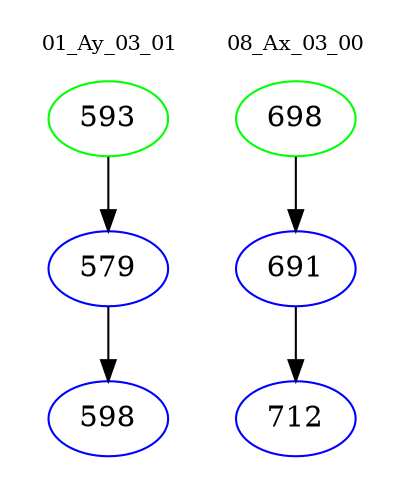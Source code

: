 digraph{
subgraph cluster_0 {
color = white
label = "01_Ay_03_01";
fontsize=10;
T0_593 [label="593", color="green"]
T0_593 -> T0_579 [color="black"]
T0_579 [label="579", color="blue"]
T0_579 -> T0_598 [color="black"]
T0_598 [label="598", color="blue"]
}
subgraph cluster_1 {
color = white
label = "08_Ax_03_00";
fontsize=10;
T1_698 [label="698", color="green"]
T1_698 -> T1_691 [color="black"]
T1_691 [label="691", color="blue"]
T1_691 -> T1_712 [color="black"]
T1_712 [label="712", color="blue"]
}
}
